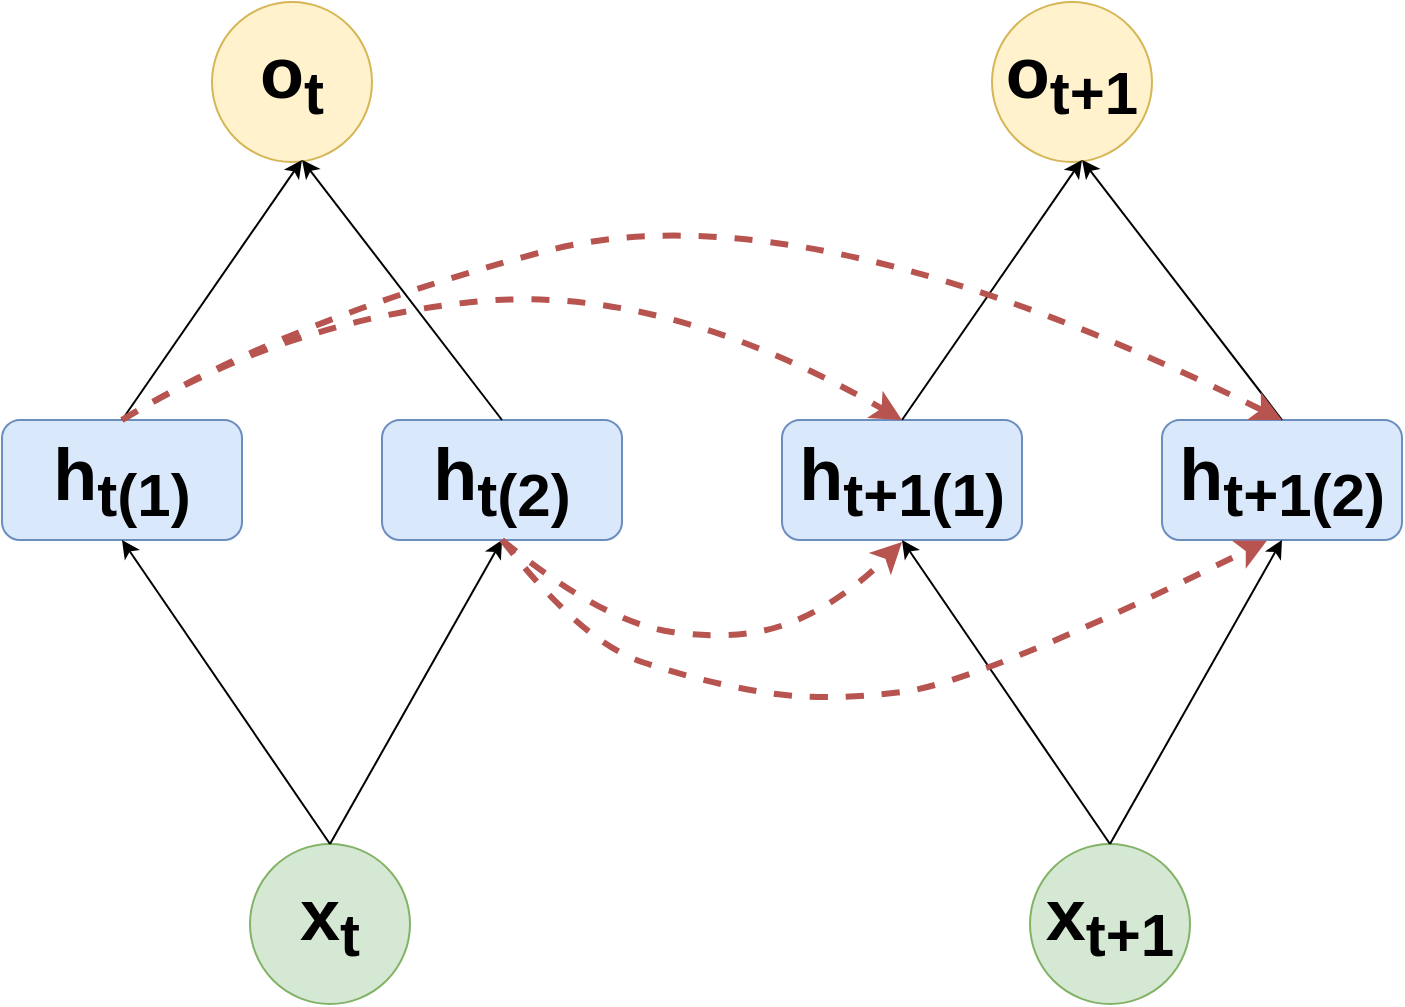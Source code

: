 <mxfile version="20.7.4" type="device"><diagram id="85X3fQe4qWEKhw3U7dH5" name="Page-1"><mxGraphModel dx="2550" dy="819" grid="1" gridSize="10" guides="1" tooltips="1" connect="1" arrows="1" fold="1" page="1" pageScale="1" pageWidth="850" pageHeight="1100" math="0" shadow="0"><root><mxCell id="0"/><mxCell id="1" parent="0"/><mxCell id="LOAHDtiUAfQvZ3ZXZVp_-3" value="" style="ellipse;whiteSpace=wrap;html=1;aspect=fixed;fillColor=#d5e8d4;strokeColor=#82b366;" vertex="1" parent="1"><mxGeometry x="-806" y="521" width="80" height="80" as="geometry"/></mxCell><mxCell id="LOAHDtiUAfQvZ3ZXZVp_-4" value="&lt;font style=&quot;font-size: 36px;&quot;&gt;x&lt;sub&gt;t&lt;/sub&gt;&lt;br style=&quot;font-size: 36px;&quot;&gt;&lt;/font&gt;" style="text;html=1;strokeColor=none;fillColor=none;align=center;verticalAlign=middle;whiteSpace=wrap;rounded=0;fontSize=36;fontStyle=1" vertex="1" parent="1"><mxGeometry x="-811" y="540" width="90" height="40" as="geometry"/></mxCell><mxCell id="LOAHDtiUAfQvZ3ZXZVp_-7" value="" style="rounded=1;whiteSpace=wrap;html=1;fontSize=24;fillColor=#dae8fc;strokeColor=#6c8ebf;" vertex="1" parent="1"><mxGeometry x="-740" y="309" width="120" height="60" as="geometry"/></mxCell><mxCell id="LOAHDtiUAfQvZ3ZXZVp_-8" value="" style="ellipse;whiteSpace=wrap;html=1;aspect=fixed;labelBackgroundColor=none;fontSize=30;fillColor=#fff2cc;strokeColor=#d6b656;" vertex="1" parent="1"><mxGeometry x="-825" y="100" width="80" height="80" as="geometry"/></mxCell><mxCell id="LOAHDtiUAfQvZ3ZXZVp_-9" value="&lt;font style=&quot;font-size: 36px;&quot;&gt;o&lt;sub&gt;t&lt;/sub&gt;&lt;br style=&quot;font-size: 36px;&quot;&gt;&lt;/font&gt;" style="text;html=1;strokeColor=none;fillColor=none;align=center;verticalAlign=middle;whiteSpace=wrap;rounded=0;fontSize=36;fontStyle=1" vertex="1" parent="1"><mxGeometry x="-830" y="119" width="90" height="40" as="geometry"/></mxCell><mxCell id="LOAHDtiUAfQvZ3ZXZVp_-10" value="&lt;font style=&quot;font-size: 36px;&quot;&gt;&lt;span style=&quot;font-size: 36px;&quot;&gt;h&lt;sub&gt;t(2)&lt;/sub&gt;&lt;/span&gt;&lt;br style=&quot;font-size: 36px;&quot;&gt;&lt;/font&gt;" style="text;html=1;strokeColor=none;fillColor=none;align=center;verticalAlign=middle;whiteSpace=wrap;rounded=0;fontSize=36;fontStyle=1" vertex="1" parent="1"><mxGeometry x="-725" y="320" width="90" height="40" as="geometry"/></mxCell><mxCell id="LOAHDtiUAfQvZ3ZXZVp_-13" value="" style="rounded=1;whiteSpace=wrap;html=1;fontSize=24;fillColor=#dae8fc;strokeColor=#6c8ebf;" vertex="1" parent="1"><mxGeometry x="-930" y="309" width="120" height="60" as="geometry"/></mxCell><mxCell id="LOAHDtiUAfQvZ3ZXZVp_-14" value="&lt;font style=&quot;font-size: 36px;&quot;&gt;&lt;span style=&quot;font-size: 36px;&quot;&gt;h&lt;sub&gt;t(1)&lt;/sub&gt;&lt;/span&gt;&lt;br style=&quot;font-size: 36px;&quot;&gt;&lt;/font&gt;" style="text;html=1;strokeColor=none;fillColor=none;align=center;verticalAlign=middle;whiteSpace=wrap;rounded=0;fontSize=36;fontStyle=1" vertex="1" parent="1"><mxGeometry x="-915" y="320" width="90" height="40" as="geometry"/></mxCell><mxCell id="LOAHDtiUAfQvZ3ZXZVp_-16" value="" style="endArrow=classic;html=1;rounded=0;exitX=0.5;exitY=0;exitDx=0;exitDy=0;entryX=0.5;entryY=1;entryDx=0;entryDy=0;" edge="1" parent="1" source="LOAHDtiUAfQvZ3ZXZVp_-3" target="LOAHDtiUAfQvZ3ZXZVp_-13"><mxGeometry width="50" height="50" relative="1" as="geometry"><mxPoint x="-690" y="510" as="sourcePoint"/><mxPoint x="-640" y="460" as="targetPoint"/></mxGeometry></mxCell><mxCell id="LOAHDtiUAfQvZ3ZXZVp_-17" value="" style="endArrow=classic;html=1;rounded=0;exitX=0.5;exitY=0;exitDx=0;exitDy=0;entryX=0.5;entryY=1;entryDx=0;entryDy=0;" edge="1" parent="1" source="LOAHDtiUAfQvZ3ZXZVp_-3" target="LOAHDtiUAfQvZ3ZXZVp_-7"><mxGeometry width="50" height="50" relative="1" as="geometry"><mxPoint x="-600" y="510" as="sourcePoint"/><mxPoint x="-550" y="460" as="targetPoint"/></mxGeometry></mxCell><mxCell id="LOAHDtiUAfQvZ3ZXZVp_-18" value="" style="endArrow=classic;html=1;rounded=0;exitX=0.5;exitY=0;exitDx=0;exitDy=0;entryX=0.562;entryY=0.987;entryDx=0;entryDy=0;entryPerimeter=0;" edge="1" parent="1" source="LOAHDtiUAfQvZ3ZXZVp_-13" target="LOAHDtiUAfQvZ3ZXZVp_-8"><mxGeometry width="50" height="50" relative="1" as="geometry"><mxPoint x="-580" y="210" as="sourcePoint"/><mxPoint x="-530" y="160" as="targetPoint"/></mxGeometry></mxCell><mxCell id="LOAHDtiUAfQvZ3ZXZVp_-19" value="" style="endArrow=classic;html=1;rounded=0;exitX=0.5;exitY=0;exitDx=0;exitDy=0;entryX=0.563;entryY=0.987;entryDx=0;entryDy=0;entryPerimeter=0;" edge="1" parent="1" source="LOAHDtiUAfQvZ3ZXZVp_-7" target="LOAHDtiUAfQvZ3ZXZVp_-8"><mxGeometry width="50" height="50" relative="1" as="geometry"><mxPoint x="-600" y="200" as="sourcePoint"/><mxPoint x="-730" y="190" as="targetPoint"/></mxGeometry></mxCell><mxCell id="LOAHDtiUAfQvZ3ZXZVp_-20" value="" style="ellipse;whiteSpace=wrap;html=1;aspect=fixed;fillColor=#d5e8d4;strokeColor=#82b366;" vertex="1" parent="1"><mxGeometry x="-416" y="521" width="80" height="80" as="geometry"/></mxCell><mxCell id="LOAHDtiUAfQvZ3ZXZVp_-21" value="&lt;font style=&quot;font-size: 36px;&quot;&gt;x&lt;sub&gt;t+1&lt;/sub&gt;&lt;br style=&quot;font-size: 36px;&quot;&gt;&lt;/font&gt;" style="text;html=1;strokeColor=none;fillColor=none;align=center;verticalAlign=middle;whiteSpace=wrap;rounded=0;fontSize=36;fontStyle=1" vertex="1" parent="1"><mxGeometry x="-421" y="540" width="90" height="40" as="geometry"/></mxCell><mxCell id="LOAHDtiUAfQvZ3ZXZVp_-22" value="" style="rounded=1;whiteSpace=wrap;html=1;fontSize=24;fillColor=#dae8fc;strokeColor=#6c8ebf;" vertex="1" parent="1"><mxGeometry x="-350" y="309" width="120" height="60" as="geometry"/></mxCell><mxCell id="LOAHDtiUAfQvZ3ZXZVp_-23" value="" style="ellipse;whiteSpace=wrap;html=1;aspect=fixed;labelBackgroundColor=none;fontSize=30;fillColor=#fff2cc;strokeColor=#d6b656;" vertex="1" parent="1"><mxGeometry x="-435" y="100" width="80" height="80" as="geometry"/></mxCell><mxCell id="LOAHDtiUAfQvZ3ZXZVp_-24" value="&lt;font style=&quot;font-size: 36px;&quot;&gt;o&lt;sub&gt;t+1&lt;/sub&gt;&lt;br style=&quot;font-size: 36px;&quot;&gt;&lt;/font&gt;" style="text;html=1;strokeColor=none;fillColor=none;align=center;verticalAlign=middle;whiteSpace=wrap;rounded=0;fontSize=36;fontStyle=1" vertex="1" parent="1"><mxGeometry x="-440" y="119" width="90" height="40" as="geometry"/></mxCell><mxCell id="LOAHDtiUAfQvZ3ZXZVp_-25" value="&lt;font style=&quot;font-size: 36px;&quot;&gt;&lt;span style=&quot;font-size: 36px;&quot;&gt;h&lt;sub&gt;t+1(2)&lt;/sub&gt;&lt;/span&gt;&lt;br style=&quot;font-size: 36px;&quot;&gt;&lt;/font&gt;" style="text;html=1;strokeColor=none;fillColor=none;align=center;verticalAlign=middle;whiteSpace=wrap;rounded=0;fontSize=36;fontStyle=1" vertex="1" parent="1"><mxGeometry x="-335" y="320" width="90" height="40" as="geometry"/></mxCell><mxCell id="LOAHDtiUAfQvZ3ZXZVp_-26" value="" style="rounded=1;whiteSpace=wrap;html=1;fontSize=24;fillColor=#dae8fc;strokeColor=#6c8ebf;" vertex="1" parent="1"><mxGeometry x="-540" y="309" width="120" height="60" as="geometry"/></mxCell><mxCell id="LOAHDtiUAfQvZ3ZXZVp_-27" value="&lt;font style=&quot;font-size: 36px;&quot;&gt;&lt;span style=&quot;font-size: 36px;&quot;&gt;h&lt;sub&gt;t+1(1)&lt;/sub&gt;&lt;/span&gt;&lt;br style=&quot;font-size: 36px;&quot;&gt;&lt;/font&gt;" style="text;html=1;strokeColor=none;fillColor=none;align=center;verticalAlign=middle;whiteSpace=wrap;rounded=0;fontSize=36;fontStyle=1" vertex="1" parent="1"><mxGeometry x="-525" y="320" width="90" height="40" as="geometry"/></mxCell><mxCell id="LOAHDtiUAfQvZ3ZXZVp_-28" value="" style="endArrow=classic;html=1;rounded=0;exitX=0.5;exitY=0;exitDx=0;exitDy=0;entryX=0.5;entryY=1;entryDx=0;entryDy=0;" edge="1" parent="1" source="LOAHDtiUAfQvZ3ZXZVp_-20" target="LOAHDtiUAfQvZ3ZXZVp_-26"><mxGeometry width="50" height="50" relative="1" as="geometry"><mxPoint x="-300" y="510" as="sourcePoint"/><mxPoint x="-250" y="460" as="targetPoint"/></mxGeometry></mxCell><mxCell id="LOAHDtiUAfQvZ3ZXZVp_-29" value="" style="endArrow=classic;html=1;rounded=0;exitX=0.5;exitY=0;exitDx=0;exitDy=0;entryX=0.5;entryY=1;entryDx=0;entryDy=0;" edge="1" parent="1" source="LOAHDtiUAfQvZ3ZXZVp_-20" target="LOAHDtiUAfQvZ3ZXZVp_-22"><mxGeometry width="50" height="50" relative="1" as="geometry"><mxPoint x="-210" y="510" as="sourcePoint"/><mxPoint x="-160" y="460" as="targetPoint"/></mxGeometry></mxCell><mxCell id="LOAHDtiUAfQvZ3ZXZVp_-30" value="" style="endArrow=classic;html=1;rounded=0;exitX=0.5;exitY=0;exitDx=0;exitDy=0;entryX=0.562;entryY=0.987;entryDx=0;entryDy=0;entryPerimeter=0;" edge="1" parent="1" source="LOAHDtiUAfQvZ3ZXZVp_-26" target="LOAHDtiUAfQvZ3ZXZVp_-23"><mxGeometry width="50" height="50" relative="1" as="geometry"><mxPoint x="-190" y="210" as="sourcePoint"/><mxPoint x="-140" y="160" as="targetPoint"/></mxGeometry></mxCell><mxCell id="LOAHDtiUAfQvZ3ZXZVp_-31" value="" style="endArrow=classic;html=1;rounded=0;exitX=0.5;exitY=0;exitDx=0;exitDy=0;entryX=0.563;entryY=0.987;entryDx=0;entryDy=0;entryPerimeter=0;" edge="1" parent="1" source="LOAHDtiUAfQvZ3ZXZVp_-22" target="LOAHDtiUAfQvZ3ZXZVp_-23"><mxGeometry width="50" height="50" relative="1" as="geometry"><mxPoint x="-210" y="200" as="sourcePoint"/><mxPoint x="-340" y="190" as="targetPoint"/></mxGeometry></mxCell><mxCell id="LOAHDtiUAfQvZ3ZXZVp_-32" value="" style="curved=1;endArrow=classic;html=1;rounded=0;exitX=0.5;exitY=0;exitDx=0;exitDy=0;strokeWidth=3;dashed=1;fillColor=#f8cecc;strokeColor=#b85450;" edge="1" parent="1" source="LOAHDtiUAfQvZ3ZXZVp_-13"><mxGeometry width="50" height="50" relative="1" as="geometry"><mxPoint x="-610" y="240" as="sourcePoint"/><mxPoint x="-480" y="309" as="targetPoint"/><Array as="points"><mxPoint x="-790" y="260"/><mxPoint x="-600" y="240"/></Array></mxGeometry></mxCell><mxCell id="LOAHDtiUAfQvZ3ZXZVp_-33" value="" style="curved=1;endArrow=classic;html=1;rounded=0;exitX=0.5;exitY=0;exitDx=0;exitDy=0;strokeWidth=3;dashed=1;fillColor=#f8cecc;strokeColor=#b85450;entryX=0.5;entryY=0;entryDx=0;entryDy=0;" edge="1" parent="1" target="LOAHDtiUAfQvZ3ZXZVp_-22"><mxGeometry width="50" height="50" relative="1" as="geometry"><mxPoint x="-870" y="309" as="sourcePoint"/><mxPoint x="-480" y="309" as="targetPoint"/><Array as="points"><mxPoint x="-790" y="260"/><mxPoint x="-530" y="190"/></Array></mxGeometry></mxCell><mxCell id="LOAHDtiUAfQvZ3ZXZVp_-34" value="" style="curved=1;endArrow=classic;html=1;rounded=0;exitX=0.5;exitY=1;exitDx=0;exitDy=0;strokeWidth=3;dashed=1;fillColor=#f8cecc;strokeColor=#b85450;" edge="1" parent="1" source="LOAHDtiUAfQvZ3ZXZVp_-7"><mxGeometry width="50" height="50" relative="1" as="geometry"><mxPoint x="-690" y="449" as="sourcePoint"/><mxPoint x="-480" y="370" as="targetPoint"/><Array as="points"><mxPoint x="-630" y="410"/><mxPoint x="-560" y="420"/><mxPoint x="-510" y="400"/></Array></mxGeometry></mxCell><mxCell id="LOAHDtiUAfQvZ3ZXZVp_-35" value="" style="curved=1;endArrow=classic;html=1;rounded=0;exitX=0.5;exitY=1;exitDx=0;exitDy=0;strokeWidth=3;dashed=1;fillColor=#f8cecc;strokeColor=#b85450;entryX=0.437;entryY=1.005;entryDx=0;entryDy=0;entryPerimeter=0;" edge="1" parent="1" target="LOAHDtiUAfQvZ3ZXZVp_-22"><mxGeometry width="50" height="50" relative="1" as="geometry"><mxPoint x="-680" y="369" as="sourcePoint"/><mxPoint x="-480" y="370" as="targetPoint"/><Array as="points"><mxPoint x="-640" y="420"/><mxPoint x="-580" y="440"/><mxPoint x="-520" y="450"/><mxPoint x="-440" y="440"/></Array></mxGeometry></mxCell></root></mxGraphModel></diagram></mxfile>